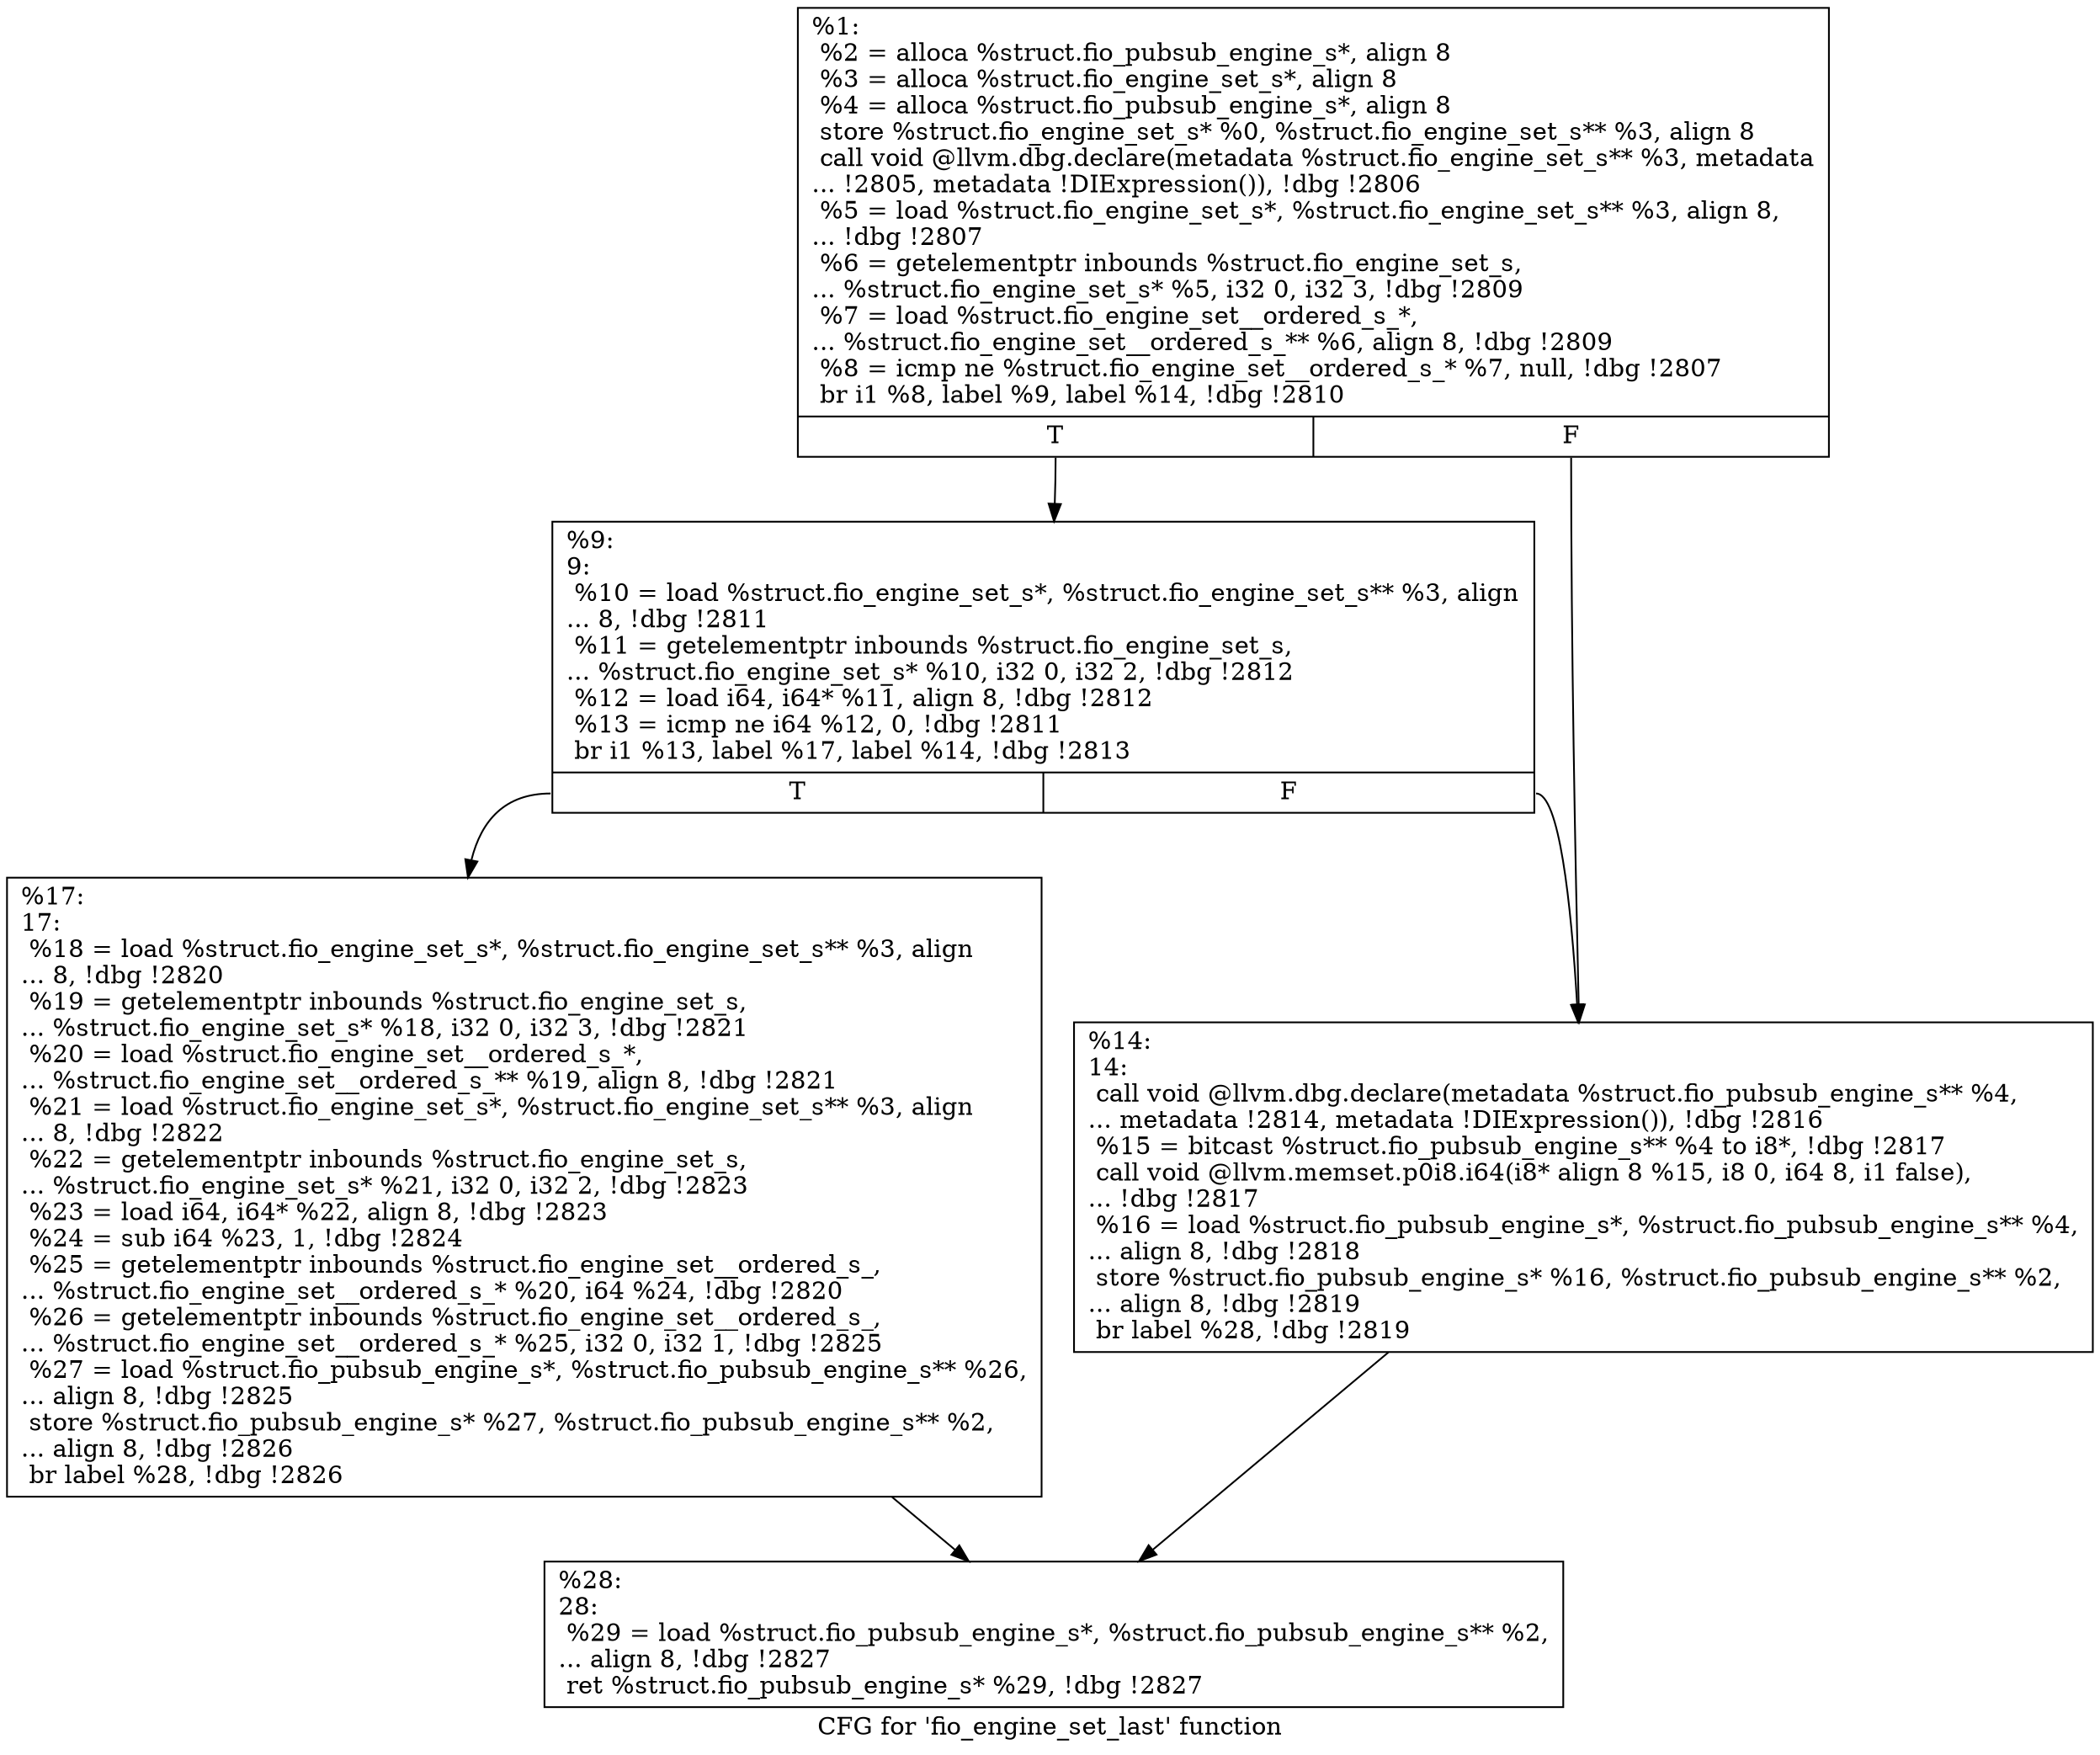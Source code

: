digraph "CFG for 'fio_engine_set_last' function" {
	label="CFG for 'fio_engine_set_last' function";

	Node0x55685144fa80 [shape=record,label="{%1:\l  %2 = alloca %struct.fio_pubsub_engine_s*, align 8\l  %3 = alloca %struct.fio_engine_set_s*, align 8\l  %4 = alloca %struct.fio_pubsub_engine_s*, align 8\l  store %struct.fio_engine_set_s* %0, %struct.fio_engine_set_s** %3, align 8\l  call void @llvm.dbg.declare(metadata %struct.fio_engine_set_s** %3, metadata\l... !2805, metadata !DIExpression()), !dbg !2806\l  %5 = load %struct.fio_engine_set_s*, %struct.fio_engine_set_s** %3, align 8,\l... !dbg !2807\l  %6 = getelementptr inbounds %struct.fio_engine_set_s,\l... %struct.fio_engine_set_s* %5, i32 0, i32 3, !dbg !2809\l  %7 = load %struct.fio_engine_set__ordered_s_*,\l... %struct.fio_engine_set__ordered_s_** %6, align 8, !dbg !2809\l  %8 = icmp ne %struct.fio_engine_set__ordered_s_* %7, null, !dbg !2807\l  br i1 %8, label %9, label %14, !dbg !2810\l|{<s0>T|<s1>F}}"];
	Node0x55685144fa80:s0 -> Node0x5568514500c0;
	Node0x55685144fa80:s1 -> Node0x556851450110;
	Node0x5568514500c0 [shape=record,label="{%9:\l9:                                                \l  %10 = load %struct.fio_engine_set_s*, %struct.fio_engine_set_s** %3, align\l... 8, !dbg !2811\l  %11 = getelementptr inbounds %struct.fio_engine_set_s,\l... %struct.fio_engine_set_s* %10, i32 0, i32 2, !dbg !2812\l  %12 = load i64, i64* %11, align 8, !dbg !2812\l  %13 = icmp ne i64 %12, 0, !dbg !2811\l  br i1 %13, label %17, label %14, !dbg !2813\l|{<s0>T|<s1>F}}"];
	Node0x5568514500c0:s0 -> Node0x556851450160;
	Node0x5568514500c0:s1 -> Node0x556851450110;
	Node0x556851450110 [shape=record,label="{%14:\l14:                                               \l  call void @llvm.dbg.declare(metadata %struct.fio_pubsub_engine_s** %4,\l... metadata !2814, metadata !DIExpression()), !dbg !2816\l  %15 = bitcast %struct.fio_pubsub_engine_s** %4 to i8*, !dbg !2817\l  call void @llvm.memset.p0i8.i64(i8* align 8 %15, i8 0, i64 8, i1 false),\l... !dbg !2817\l  %16 = load %struct.fio_pubsub_engine_s*, %struct.fio_pubsub_engine_s** %4,\l... align 8, !dbg !2818\l  store %struct.fio_pubsub_engine_s* %16, %struct.fio_pubsub_engine_s** %2,\l... align 8, !dbg !2819\l  br label %28, !dbg !2819\l}"];
	Node0x556851450110 -> Node0x5568514501b0;
	Node0x556851450160 [shape=record,label="{%17:\l17:                                               \l  %18 = load %struct.fio_engine_set_s*, %struct.fio_engine_set_s** %3, align\l... 8, !dbg !2820\l  %19 = getelementptr inbounds %struct.fio_engine_set_s,\l... %struct.fio_engine_set_s* %18, i32 0, i32 3, !dbg !2821\l  %20 = load %struct.fio_engine_set__ordered_s_*,\l... %struct.fio_engine_set__ordered_s_** %19, align 8, !dbg !2821\l  %21 = load %struct.fio_engine_set_s*, %struct.fio_engine_set_s** %3, align\l... 8, !dbg !2822\l  %22 = getelementptr inbounds %struct.fio_engine_set_s,\l... %struct.fio_engine_set_s* %21, i32 0, i32 2, !dbg !2823\l  %23 = load i64, i64* %22, align 8, !dbg !2823\l  %24 = sub i64 %23, 1, !dbg !2824\l  %25 = getelementptr inbounds %struct.fio_engine_set__ordered_s_,\l... %struct.fio_engine_set__ordered_s_* %20, i64 %24, !dbg !2820\l  %26 = getelementptr inbounds %struct.fio_engine_set__ordered_s_,\l... %struct.fio_engine_set__ordered_s_* %25, i32 0, i32 1, !dbg !2825\l  %27 = load %struct.fio_pubsub_engine_s*, %struct.fio_pubsub_engine_s** %26,\l... align 8, !dbg !2825\l  store %struct.fio_pubsub_engine_s* %27, %struct.fio_pubsub_engine_s** %2,\l... align 8, !dbg !2826\l  br label %28, !dbg !2826\l}"];
	Node0x556851450160 -> Node0x5568514501b0;
	Node0x5568514501b0 [shape=record,label="{%28:\l28:                                               \l  %29 = load %struct.fio_pubsub_engine_s*, %struct.fio_pubsub_engine_s** %2,\l... align 8, !dbg !2827\l  ret %struct.fio_pubsub_engine_s* %29, !dbg !2827\l}"];
}
